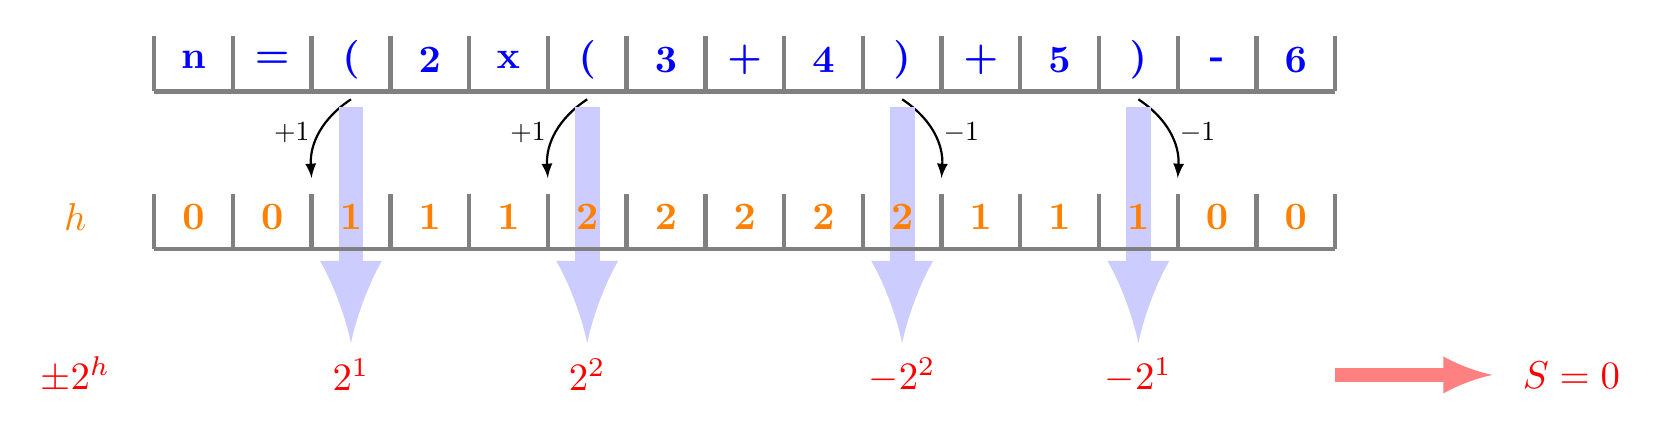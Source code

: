 \begin{tikzpicture}

\newcommand{\boites}[1]{
\draw[gray,ultra thick]  (0,0) -- ++ (#1,0);
 \foreach \i in {0,...,#1}{
\draw[gray,ultra thick]  (\i,0) -- ++ (0,0.7);
}; }


\begin{scope}
\boites{15};
 \foreach \i/\n in {0/n, 1/=, 2/(, 3/2, 4/x, 5/(,6/3,7/+,8/4,9/),10/+,11/5,12/),13/-,14/6}{
\node[blue,scale=1.4]  at (\i+0.5,0.4) {\bf \n};
};

\draw[->,>=latex,thick] (2.5,-0.1) to[bend right]node[midway,left]{$+1$} ++(-0.5,-1) ;
\draw[->,>=latex,thick] (5.5,-0.1) to[bend right]node[midway,left]{$+1$} ++(-0.5,-1) ;
\draw[->,>=latex,thick] (9.5,-0.1) to[bend left]node[midway,right]{$-1$} ++(0.5,-1) ;
\draw[->,>=latex,thick] (12.5,-0.1) to[bend left]node[midway,right]{$-1$} ++(0.5,-1) ;

\draw[->,>=latex,line width=9pt,blue!20] (2.5,-0.2) to ++(0,-3) ;
\draw[->,>=latex,line width=9pt,blue!20] (5.5,-0.2) to ++(0,-3) ;
\draw[->,>=latex,line width=9pt,blue!20] (9.5,-0.2) to ++(0,-3) ;
\draw[->,>=latex,line width=9pt,blue!20] (12.5,-0.2) to ++(0,-3) ;
\end{scope}

\begin{scope}[yshift=-2cm]
\node[orange,scale=1.4] at (-1,0.4) {$h$};
\boites{15};
 \foreach \i/\n in {0/0, 1/0, 2/1, 3/1, 4/1, 5/2,6/2,7/2,8/2,9/2,10/1,11/1,12/1,13/0,14/0}{
\node[orange,scale=1.4]  at (\i+0.5,0.4) {\bf \n};
};
\end{scope}


\begin{scope}[yshift=-4cm]
\node[red,scale=1.4] at (-1,0.4) {$\pm 2^h$};
\draw[->,>=latex,line width=5pt,red!50] (15,0.4)--++(2,0);
\node[red,scale=1.4] at (18,0.4) {$S=0$};
%\boites{15};
 \foreach \i/\n in {0/, 1/, 2/$2^1$, 3/, 4/, 5/$2^2$,6/,7/,8/,9/$-2^2$,10/,11/,12/$-2^1$,13/,14/}{
\node[red,scale=1.4]  at (\i+0.5,0.4) {\bf \n};
};
\end{scope}

\end{tikzpicture}  